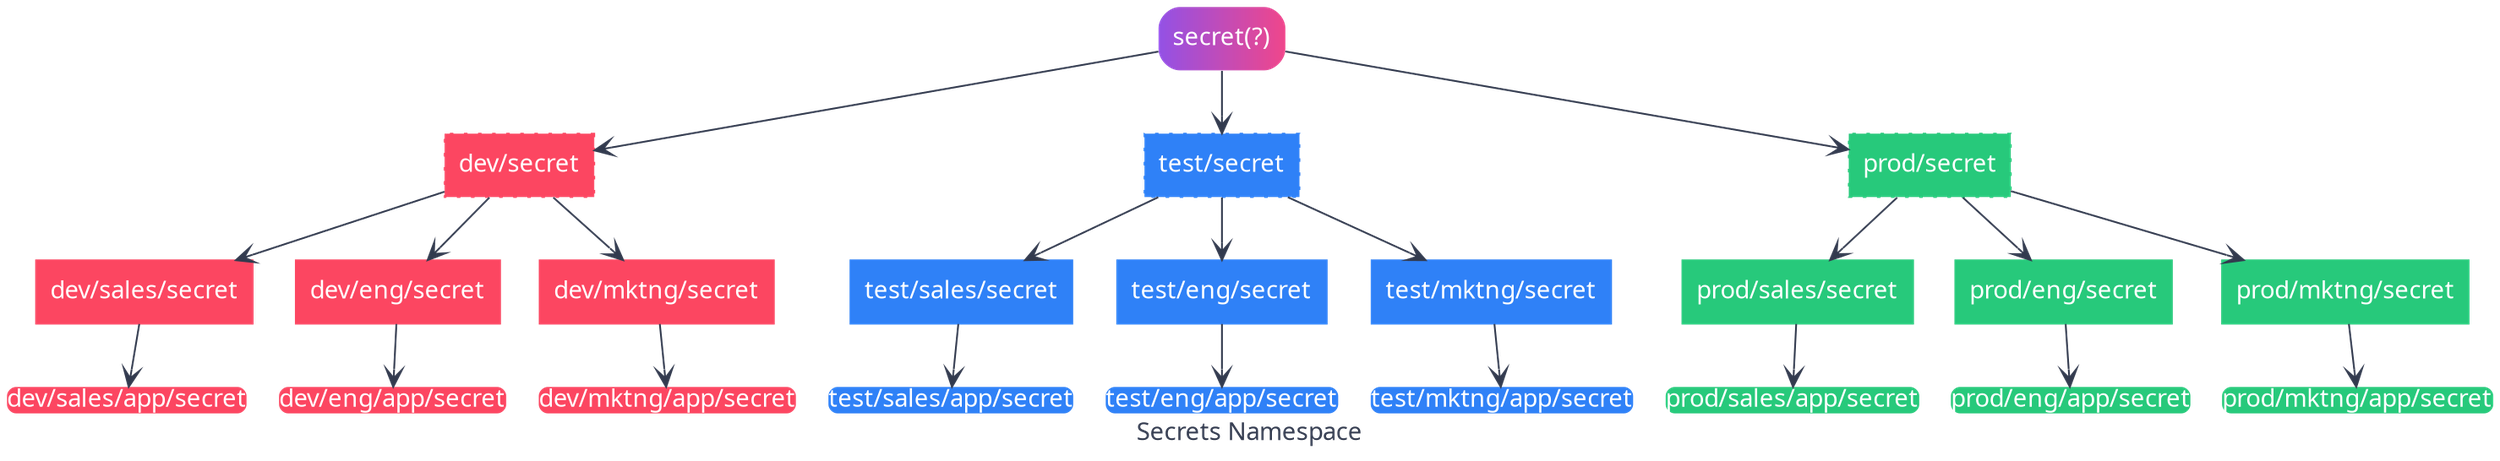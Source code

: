 // Mesosphere Colorscheme
// MESOSPHERE_HELIOTROPE     #9351E5
// MESOSPHERE_SPACE_GRAY     #323A4E
// MESOSPHERE_MERCURY_PINK   #EF468B
// MESOSPHERE_VENUS_YELLOW   #FEDF57
// MESOSPHERE_EARTH_BLUE     #2F81F7
// MESOSPHERE_MARS_RED       #FC4661
// MESOSPHERE_JUPYTER_ORANGE #2F81F7
// MESOSPHERE_SATURN_ORCHID  #C043D7
// MESOSPHERE_URANUS_GREEN   #27C97B
// MESOSPHERE_NEPTUNE_CYAN   #20D5FF

digraph G {
  graph [
    bgcolor="transparent"
    fontcolor="#323a4e"
    fontname="Source Sans Pro"
    label="Secrets Namespace"
    // nodesep="0.5"
    // ranksep="0.75"
    // rankdir="LR"
    // splines=ortho
  ]

  node [
    color="transparent"
    fillcolor="#9351e5:#ef468b"
    fontcolor="white"
    fontname="Source Sans Pro"
    shape="box"
    style="rounded,filled"
  ]

  edge [
    color="#323a4e"
    fontcolor="#323a4e"
    fontname="Source Sans Pro"
    arrowhead="vee"
    arrowtail="vee"
  ]

  # Nodes
  ROOT_SECRET [label="secret(?)"]

  # Custom Nodes
  DEV_SECRET [
    color="#FC4661"
    fillcolor="#FC4661"
    label="dev/secret"
    style="dotted,filled"
  ]

  DEV_SALES_SECRET [
    color="#FC4661"
    fillcolor="#FC4661"
    label="dev/sales/secret"
    style="solid,filled"
  ]

  DEV_ENG_SECRET [
    color="#FC4661"
    fillcolor="#FC4661"
    label="dev/eng/secret"
    style="solid,filled"
  ]

  DEV_MKTNG_SECRET [
    color="#FC4661"
    fillcolor="#FC4661"
    label="dev/mktng/secret"
    style="solid,filled"
  ]

  DEV_SALES_APP_SECRET [
    color="#FC4661"
    fillcolor="#FC4661"
    label="dev/sales/app/secret"
    shape="plain"
  ]

  DEV_ENG_APP_SECRET [
    color="#FC4661"
    fillcolor="#FC4661"
    label="dev/eng/app/secret"
    shape="plain"
  ]

  DEV_MKTNG_APP_SECRET [
    color="#FC4661"
    fillcolor="#FC4661"
    label="dev/mktng/app/secret"
    shape="plain"
  ]

  TEST_SECRET [
    color="#2F81F7"
    fillcolor="#2F81F7"
    label="test/secret"
    style="dotted,filled"
  ]

  TEST_SALES_SECRET [
    color="#2F81F7"
    fillcolor="#2F81F7"
    label="test/sales/secret"
    style="solid,filled"
  ]

  TEST_ENG_SECRET [
    color="#2F81F7"
    fillcolor="#2F81F7"
    label="test/eng/secret"
    style="solid,filled"
  ]

  TEST_MKTNG_SECRET [
    color="#2F81F7"
    fillcolor="#2F81F7"
    label="test/mktng/secret"
    style="solid,filled"
  ]

  TEST_SALES_APP_SECRET [
    color="#2F81F7"
    fillcolor="#2F81F7"
    label="test/sales/app/secret"
    shape="plain"
  ]

  TEST_ENG_APP_SECRET [
    color="#2F81F7"
    fillcolor="#2F81F7"
    label="test/eng/app/secret"
    shape="plain"
  ]

  TEST_MKTNG_APP_SECRET [
    color="#2F81F7"
    fillcolor="#2F81F7"
    label="test/mktng/app/secret"
    shape="plain"
  ]

  PROD_SECRET [
    color="#27C97B"
    fillcolor="#27C97B"
    label="prod/secret"
    style="dotted,filled"
    
  ]

  PROD_SALES_SECRET [
    color="#27C97B"
    fillcolor="#27C97B"
    label="prod/sales/secret"
    style="solid,filled"
  ]

  PROD_ENG_SECRET [
    color="#27C97B"
    fillcolor="#27C97B"
    label="prod/eng/secret"
    style="solid,filled"
  ]

  PROD_MKTNG_SECRET [
    color="#27C97B"
    fillcolor="#27C97B"
    label="prod/mktng/secret"
    style="solid,filled"
  ]

  PROD_SALES_APP_SECRET [
    color="#27C97B"
    fillcolor="#27C97B"
    label="prod/sales/app/secret"
    shape="plain"
  ]

  PROD_ENG_APP_SECRET [
    color="#27C97B"
    fillcolor="#27C97B"
    label="prod/eng/app/secret"
    shape="plain"
  ]

  PROD_MKTNG_APP_SECRET [
    color="#27C97B"
    fillcolor="#27C97B"
    label="prod/mktng/app/secret"
    shape="plain"
  ]

  # Edges
  ROOT_SECRET -> {DEV_SECRET, TEST_SECRET, PROD_SECRET}

  DEV_SECRET -> {DEV_SALES_SECRET, DEV_ENG_SECRET, DEV_MKTNG_SECRET}
  DEV_SALES_SECRET -> DEV_SALES_APP_SECRET
  DEV_ENG_SECRET -> DEV_ENG_APP_SECRET
  DEV_MKTNG_SECRET -> DEV_MKTNG_APP_SECRET

  TEST_SECRET -> {TEST_SALES_SECRET, TEST_ENG_SECRET, TEST_MKTNG_SECRET}
  TEST_SALES_SECRET -> TEST_SALES_APP_SECRET
  TEST_ENG_SECRET -> TEST_ENG_APP_SECRET
  TEST_MKTNG_SECRET -> TEST_MKTNG_APP_SECRET

  PROD_SECRET -> {PROD_SALES_SECRET, PROD_ENG_SECRET, PROD_MKTNG_SECRET}
  PROD_SALES_SECRET -> PROD_SALES_APP_SECRET
  PROD_ENG_SECRET -> PROD_ENG_APP_SECRET
  PROD_MKTNG_SECRET -> PROD_MKTNG_APP_SECRET

  # Layout tweaks
  // {rank=same; ROOT_SECRET}
  // {rank=same; DEV_SECRET, TEST_SECRET, PROD_SECRET}
  // {rank=same; DEV_SALES_SECRET, DEV_ENG_SECRET, DEV_MKTNG_SECRET, 
  //             TEST_SALES_SECRET, TEST_ENG_SECRET, TEST_MKTNG_SECRET,
  //             PROD_SALES_SECRET, PROD_ENG_SECRET, PROD_MKTNG_SECRET}
}
